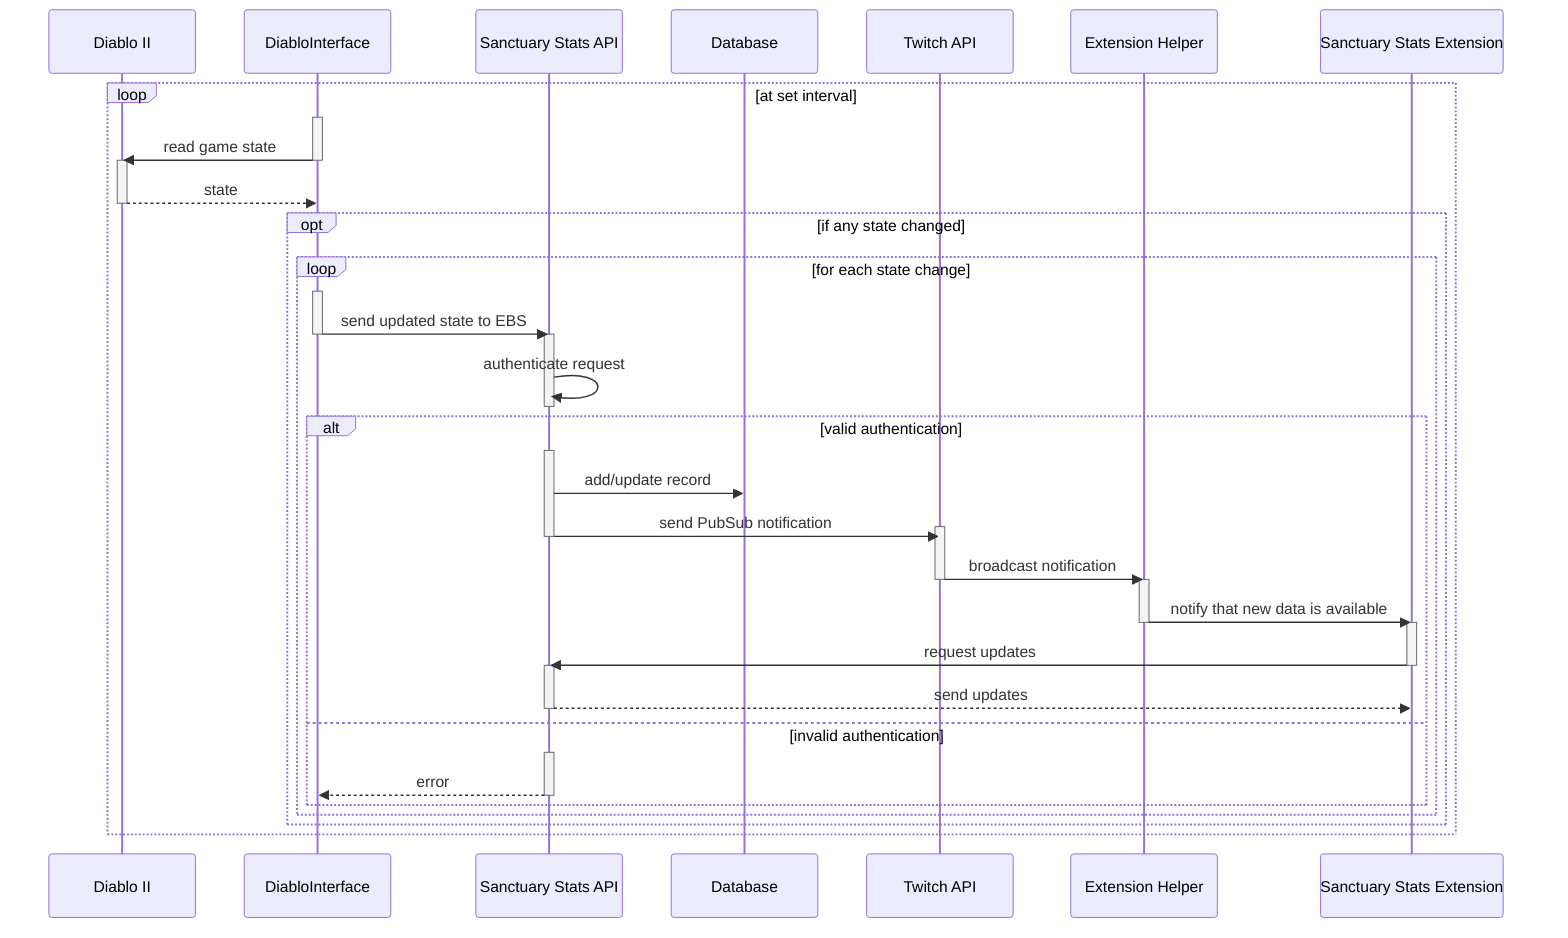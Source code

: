 sequenceDiagram

participant Diablo II
participant DiabloInterface
participant Sanctuary Stats API
participant Database
participant Twitch API
participant Extension Helper
participant Sanctuary Stats Extension

loop at set interval
  Activate DiabloInterface
  DiabloInterface ->> Diablo II: read game state
  Deactivate DiabloInterface
  Activate Diablo II
  Diablo II -->> DiabloInterface: state
  Deactivate Diablo II
  opt if any state changed
    loop for each state change
      Activate DiabloInterface
      DiabloInterface ->> Sanctuary Stats API: send updated state to EBS
      Deactivate DiabloInterface
      Activate Sanctuary Stats API
      Sanctuary Stats API ->> Sanctuary Stats API: authenticate request
      Deactivate Sanctuary Stats API
      alt valid authentication
        Activate Sanctuary Stats API
        Sanctuary Stats API ->> Database: add/update record
        Sanctuary Stats API ->> Twitch API: send PubSub notification
        Activate Twitch API
        Deactivate Sanctuary Stats API
        Twitch API ->> Extension Helper: broadcast notification
        Deactivate Twitch API
        Activate Extension Helper
        Extension Helper ->> Sanctuary Stats Extension: notify that new data is available
        Deactivate Extension Helper
        Activate Sanctuary Stats Extension
        Sanctuary Stats Extension ->> Sanctuary Stats API: request updates
        Deactivate Sanctuary Stats Extension
        Activate Sanctuary Stats API
        Sanctuary Stats API -->> Sanctuary Stats Extension: send updates
        Deactivate Sanctuary Stats API
      else invalid authentication
        Activate Sanctuary Stats API
        Sanctuary Stats API -->> DiabloInterface: error
        Deactivate Sanctuary Stats API
      end
    end
  end
end
